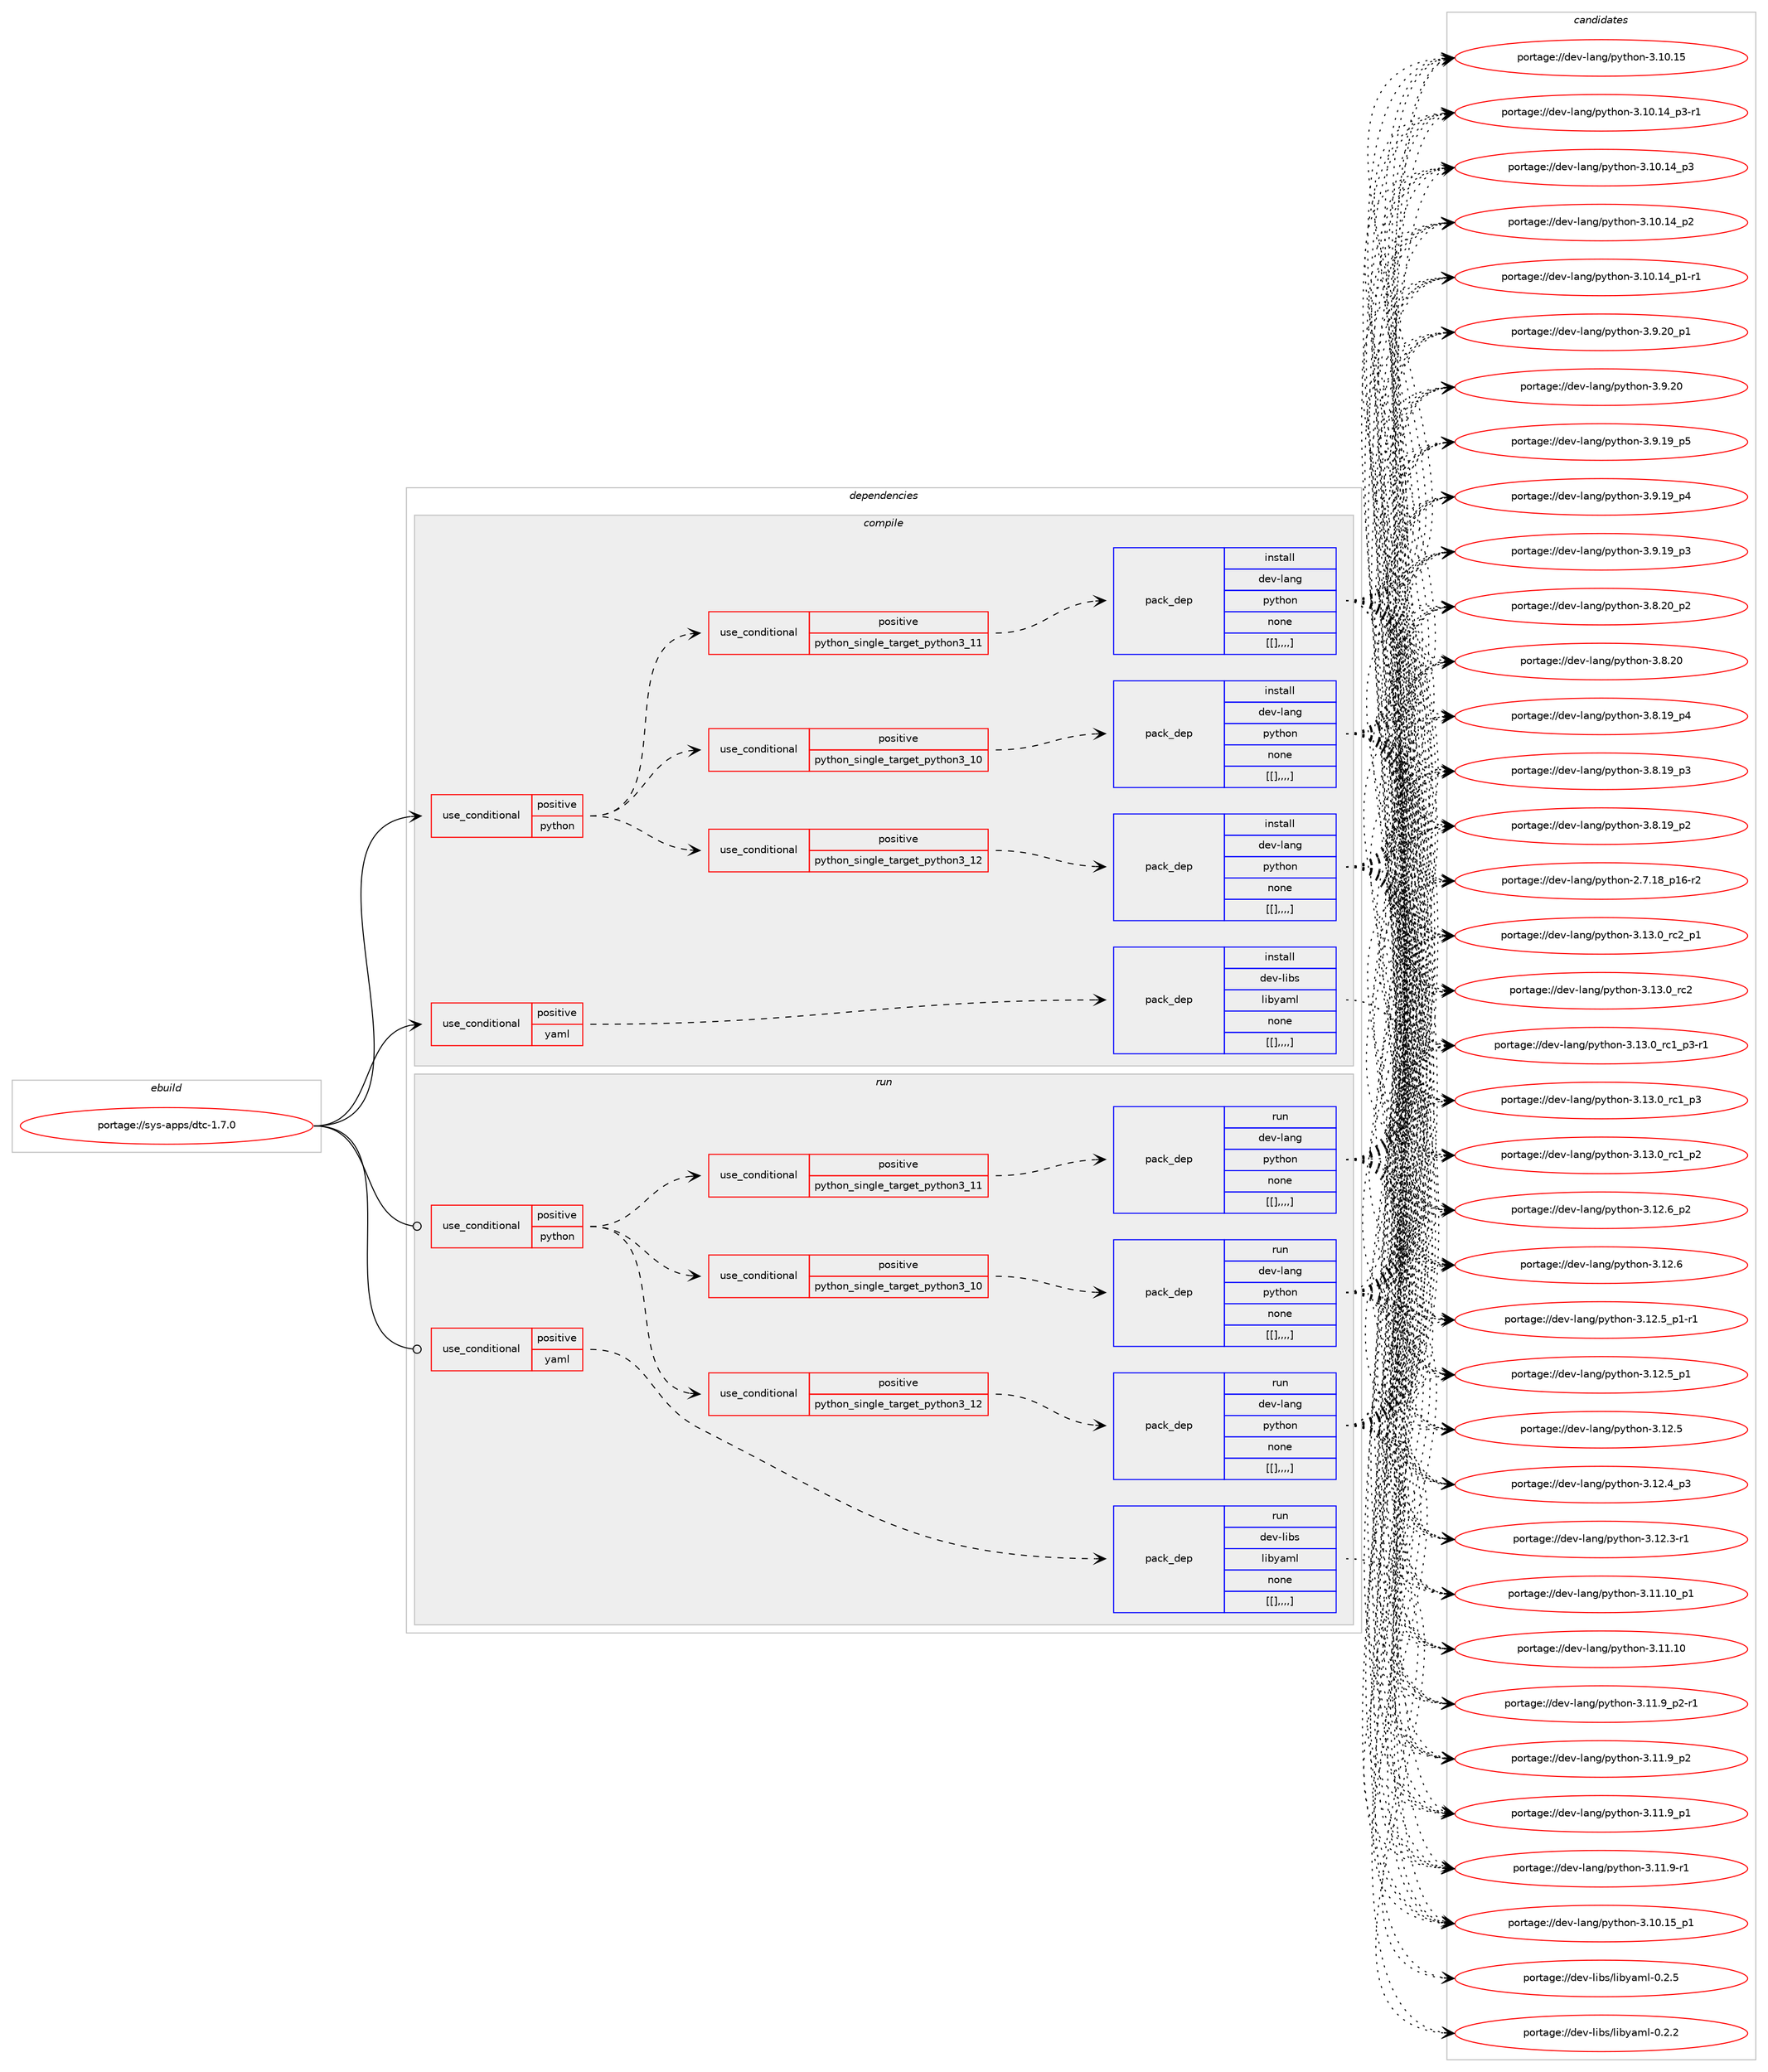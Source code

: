 digraph prolog {

# *************
# Graph options
# *************

newrank=true;
concentrate=true;
compound=true;
graph [rankdir=LR,fontname=Helvetica,fontsize=10,ranksep=1.5];#, ranksep=2.5, nodesep=0.2];
edge  [arrowhead=vee];
node  [fontname=Helvetica,fontsize=10];

# **********
# The ebuild
# **********

subgraph cluster_leftcol {
color=gray;
label=<<i>ebuild</i>>;
id [label="portage://sys-apps/dtc-1.7.0", color=red, width=4, href="../sys-apps/dtc-1.7.0.svg"];
}

# ****************
# The dependencies
# ****************

subgraph cluster_midcol {
color=gray;
label=<<i>dependencies</i>>;
subgraph cluster_compile {
fillcolor="#eeeeee";
style=filled;
label=<<i>compile</i>>;
subgraph cond6299 {
dependency16746 [label=<<TABLE BORDER="0" CELLBORDER="1" CELLSPACING="0" CELLPADDING="4"><TR><TD ROWSPAN="3" CELLPADDING="10">use_conditional</TD></TR><TR><TD>positive</TD></TR><TR><TD>python</TD></TR></TABLE>>, shape=none, color=red];
subgraph cond6300 {
dependency16747 [label=<<TABLE BORDER="0" CELLBORDER="1" CELLSPACING="0" CELLPADDING="4"><TR><TD ROWSPAN="3" CELLPADDING="10">use_conditional</TD></TR><TR><TD>positive</TD></TR><TR><TD>python_single_target_python3_10</TD></TR></TABLE>>, shape=none, color=red];
subgraph pack10396 {
dependency16748 [label=<<TABLE BORDER="0" CELLBORDER="1" CELLSPACING="0" CELLPADDING="4" WIDTH="220"><TR><TD ROWSPAN="6" CELLPADDING="30">pack_dep</TD></TR><TR><TD WIDTH="110">install</TD></TR><TR><TD>dev-lang</TD></TR><TR><TD>python</TD></TR><TR><TD>none</TD></TR><TR><TD>[[],,,,]</TD></TR></TABLE>>, shape=none, color=blue];
}
dependency16747:e -> dependency16748:w [weight=20,style="dashed",arrowhead="vee"];
}
dependency16746:e -> dependency16747:w [weight=20,style="dashed",arrowhead="vee"];
subgraph cond6301 {
dependency16749 [label=<<TABLE BORDER="0" CELLBORDER="1" CELLSPACING="0" CELLPADDING="4"><TR><TD ROWSPAN="3" CELLPADDING="10">use_conditional</TD></TR><TR><TD>positive</TD></TR><TR><TD>python_single_target_python3_11</TD></TR></TABLE>>, shape=none, color=red];
subgraph pack10397 {
dependency16750 [label=<<TABLE BORDER="0" CELLBORDER="1" CELLSPACING="0" CELLPADDING="4" WIDTH="220"><TR><TD ROWSPAN="6" CELLPADDING="30">pack_dep</TD></TR><TR><TD WIDTH="110">install</TD></TR><TR><TD>dev-lang</TD></TR><TR><TD>python</TD></TR><TR><TD>none</TD></TR><TR><TD>[[],,,,]</TD></TR></TABLE>>, shape=none, color=blue];
}
dependency16749:e -> dependency16750:w [weight=20,style="dashed",arrowhead="vee"];
}
dependency16746:e -> dependency16749:w [weight=20,style="dashed",arrowhead="vee"];
subgraph cond6302 {
dependency16751 [label=<<TABLE BORDER="0" CELLBORDER="1" CELLSPACING="0" CELLPADDING="4"><TR><TD ROWSPAN="3" CELLPADDING="10">use_conditional</TD></TR><TR><TD>positive</TD></TR><TR><TD>python_single_target_python3_12</TD></TR></TABLE>>, shape=none, color=red];
subgraph pack10398 {
dependency16752 [label=<<TABLE BORDER="0" CELLBORDER="1" CELLSPACING="0" CELLPADDING="4" WIDTH="220"><TR><TD ROWSPAN="6" CELLPADDING="30">pack_dep</TD></TR><TR><TD WIDTH="110">install</TD></TR><TR><TD>dev-lang</TD></TR><TR><TD>python</TD></TR><TR><TD>none</TD></TR><TR><TD>[[],,,,]</TD></TR></TABLE>>, shape=none, color=blue];
}
dependency16751:e -> dependency16752:w [weight=20,style="dashed",arrowhead="vee"];
}
dependency16746:e -> dependency16751:w [weight=20,style="dashed",arrowhead="vee"];
}
id:e -> dependency16746:w [weight=20,style="solid",arrowhead="vee"];
subgraph cond6303 {
dependency16753 [label=<<TABLE BORDER="0" CELLBORDER="1" CELLSPACING="0" CELLPADDING="4"><TR><TD ROWSPAN="3" CELLPADDING="10">use_conditional</TD></TR><TR><TD>positive</TD></TR><TR><TD>yaml</TD></TR></TABLE>>, shape=none, color=red];
subgraph pack10399 {
dependency16754 [label=<<TABLE BORDER="0" CELLBORDER="1" CELLSPACING="0" CELLPADDING="4" WIDTH="220"><TR><TD ROWSPAN="6" CELLPADDING="30">pack_dep</TD></TR><TR><TD WIDTH="110">install</TD></TR><TR><TD>dev-libs</TD></TR><TR><TD>libyaml</TD></TR><TR><TD>none</TD></TR><TR><TD>[[],,,,]</TD></TR></TABLE>>, shape=none, color=blue];
}
dependency16753:e -> dependency16754:w [weight=20,style="dashed",arrowhead="vee"];
}
id:e -> dependency16753:w [weight=20,style="solid",arrowhead="vee"];
}
subgraph cluster_compileandrun {
fillcolor="#eeeeee";
style=filled;
label=<<i>compile and run</i>>;
}
subgraph cluster_run {
fillcolor="#eeeeee";
style=filled;
label=<<i>run</i>>;
subgraph cond6304 {
dependency16755 [label=<<TABLE BORDER="0" CELLBORDER="1" CELLSPACING="0" CELLPADDING="4"><TR><TD ROWSPAN="3" CELLPADDING="10">use_conditional</TD></TR><TR><TD>positive</TD></TR><TR><TD>python</TD></TR></TABLE>>, shape=none, color=red];
subgraph cond6305 {
dependency16756 [label=<<TABLE BORDER="0" CELLBORDER="1" CELLSPACING="0" CELLPADDING="4"><TR><TD ROWSPAN="3" CELLPADDING="10">use_conditional</TD></TR><TR><TD>positive</TD></TR><TR><TD>python_single_target_python3_10</TD></TR></TABLE>>, shape=none, color=red];
subgraph pack10400 {
dependency16757 [label=<<TABLE BORDER="0" CELLBORDER="1" CELLSPACING="0" CELLPADDING="4" WIDTH="220"><TR><TD ROWSPAN="6" CELLPADDING="30">pack_dep</TD></TR><TR><TD WIDTH="110">run</TD></TR><TR><TD>dev-lang</TD></TR><TR><TD>python</TD></TR><TR><TD>none</TD></TR><TR><TD>[[],,,,]</TD></TR></TABLE>>, shape=none, color=blue];
}
dependency16756:e -> dependency16757:w [weight=20,style="dashed",arrowhead="vee"];
}
dependency16755:e -> dependency16756:w [weight=20,style="dashed",arrowhead="vee"];
subgraph cond6306 {
dependency16758 [label=<<TABLE BORDER="0" CELLBORDER="1" CELLSPACING="0" CELLPADDING="4"><TR><TD ROWSPAN="3" CELLPADDING="10">use_conditional</TD></TR><TR><TD>positive</TD></TR><TR><TD>python_single_target_python3_11</TD></TR></TABLE>>, shape=none, color=red];
subgraph pack10401 {
dependency16759 [label=<<TABLE BORDER="0" CELLBORDER="1" CELLSPACING="0" CELLPADDING="4" WIDTH="220"><TR><TD ROWSPAN="6" CELLPADDING="30">pack_dep</TD></TR><TR><TD WIDTH="110">run</TD></TR><TR><TD>dev-lang</TD></TR><TR><TD>python</TD></TR><TR><TD>none</TD></TR><TR><TD>[[],,,,]</TD></TR></TABLE>>, shape=none, color=blue];
}
dependency16758:e -> dependency16759:w [weight=20,style="dashed",arrowhead="vee"];
}
dependency16755:e -> dependency16758:w [weight=20,style="dashed",arrowhead="vee"];
subgraph cond6307 {
dependency16760 [label=<<TABLE BORDER="0" CELLBORDER="1" CELLSPACING="0" CELLPADDING="4"><TR><TD ROWSPAN="3" CELLPADDING="10">use_conditional</TD></TR><TR><TD>positive</TD></TR><TR><TD>python_single_target_python3_12</TD></TR></TABLE>>, shape=none, color=red];
subgraph pack10402 {
dependency16761 [label=<<TABLE BORDER="0" CELLBORDER="1" CELLSPACING="0" CELLPADDING="4" WIDTH="220"><TR><TD ROWSPAN="6" CELLPADDING="30">pack_dep</TD></TR><TR><TD WIDTH="110">run</TD></TR><TR><TD>dev-lang</TD></TR><TR><TD>python</TD></TR><TR><TD>none</TD></TR><TR><TD>[[],,,,]</TD></TR></TABLE>>, shape=none, color=blue];
}
dependency16760:e -> dependency16761:w [weight=20,style="dashed",arrowhead="vee"];
}
dependency16755:e -> dependency16760:w [weight=20,style="dashed",arrowhead="vee"];
}
id:e -> dependency16755:w [weight=20,style="solid",arrowhead="odot"];
subgraph cond6308 {
dependency16762 [label=<<TABLE BORDER="0" CELLBORDER="1" CELLSPACING="0" CELLPADDING="4"><TR><TD ROWSPAN="3" CELLPADDING="10">use_conditional</TD></TR><TR><TD>positive</TD></TR><TR><TD>yaml</TD></TR></TABLE>>, shape=none, color=red];
subgraph pack10403 {
dependency16763 [label=<<TABLE BORDER="0" CELLBORDER="1" CELLSPACING="0" CELLPADDING="4" WIDTH="220"><TR><TD ROWSPAN="6" CELLPADDING="30">pack_dep</TD></TR><TR><TD WIDTH="110">run</TD></TR><TR><TD>dev-libs</TD></TR><TR><TD>libyaml</TD></TR><TR><TD>none</TD></TR><TR><TD>[[],,,,]</TD></TR></TABLE>>, shape=none, color=blue];
}
dependency16762:e -> dependency16763:w [weight=20,style="dashed",arrowhead="vee"];
}
id:e -> dependency16762:w [weight=20,style="solid",arrowhead="odot"];
}
}

# **************
# The candidates
# **************

subgraph cluster_choices {
rank=same;
color=gray;
label=<<i>candidates</i>>;

subgraph choice10396 {
color=black;
nodesep=1;
choice100101118451089711010347112121116104111110455146495146489511499509511249 [label="portage://dev-lang/python-3.13.0_rc2_p1", color=red, width=4,href="../dev-lang/python-3.13.0_rc2_p1.svg"];
choice10010111845108971101034711212111610411111045514649514648951149950 [label="portage://dev-lang/python-3.13.0_rc2", color=red, width=4,href="../dev-lang/python-3.13.0_rc2.svg"];
choice1001011184510897110103471121211161041111104551464951464895114994995112514511449 [label="portage://dev-lang/python-3.13.0_rc1_p3-r1", color=red, width=4,href="../dev-lang/python-3.13.0_rc1_p3-r1.svg"];
choice100101118451089711010347112121116104111110455146495146489511499499511251 [label="portage://dev-lang/python-3.13.0_rc1_p3", color=red, width=4,href="../dev-lang/python-3.13.0_rc1_p3.svg"];
choice100101118451089711010347112121116104111110455146495146489511499499511250 [label="portage://dev-lang/python-3.13.0_rc1_p2", color=red, width=4,href="../dev-lang/python-3.13.0_rc1_p2.svg"];
choice100101118451089711010347112121116104111110455146495046549511250 [label="portage://dev-lang/python-3.12.6_p2", color=red, width=4,href="../dev-lang/python-3.12.6_p2.svg"];
choice10010111845108971101034711212111610411111045514649504654 [label="portage://dev-lang/python-3.12.6", color=red, width=4,href="../dev-lang/python-3.12.6.svg"];
choice1001011184510897110103471121211161041111104551464950465395112494511449 [label="portage://dev-lang/python-3.12.5_p1-r1", color=red, width=4,href="../dev-lang/python-3.12.5_p1-r1.svg"];
choice100101118451089711010347112121116104111110455146495046539511249 [label="portage://dev-lang/python-3.12.5_p1", color=red, width=4,href="../dev-lang/python-3.12.5_p1.svg"];
choice10010111845108971101034711212111610411111045514649504653 [label="portage://dev-lang/python-3.12.5", color=red, width=4,href="../dev-lang/python-3.12.5.svg"];
choice100101118451089711010347112121116104111110455146495046529511251 [label="portage://dev-lang/python-3.12.4_p3", color=red, width=4,href="../dev-lang/python-3.12.4_p3.svg"];
choice100101118451089711010347112121116104111110455146495046514511449 [label="portage://dev-lang/python-3.12.3-r1", color=red, width=4,href="../dev-lang/python-3.12.3-r1.svg"];
choice10010111845108971101034711212111610411111045514649494649489511249 [label="portage://dev-lang/python-3.11.10_p1", color=red, width=4,href="../dev-lang/python-3.11.10_p1.svg"];
choice1001011184510897110103471121211161041111104551464949464948 [label="portage://dev-lang/python-3.11.10", color=red, width=4,href="../dev-lang/python-3.11.10.svg"];
choice1001011184510897110103471121211161041111104551464949465795112504511449 [label="portage://dev-lang/python-3.11.9_p2-r1", color=red, width=4,href="../dev-lang/python-3.11.9_p2-r1.svg"];
choice100101118451089711010347112121116104111110455146494946579511250 [label="portage://dev-lang/python-3.11.9_p2", color=red, width=4,href="../dev-lang/python-3.11.9_p2.svg"];
choice100101118451089711010347112121116104111110455146494946579511249 [label="portage://dev-lang/python-3.11.9_p1", color=red, width=4,href="../dev-lang/python-3.11.9_p1.svg"];
choice100101118451089711010347112121116104111110455146494946574511449 [label="portage://dev-lang/python-3.11.9-r1", color=red, width=4,href="../dev-lang/python-3.11.9-r1.svg"];
choice10010111845108971101034711212111610411111045514649484649539511249 [label="portage://dev-lang/python-3.10.15_p1", color=red, width=4,href="../dev-lang/python-3.10.15_p1.svg"];
choice1001011184510897110103471121211161041111104551464948464953 [label="portage://dev-lang/python-3.10.15", color=red, width=4,href="../dev-lang/python-3.10.15.svg"];
choice100101118451089711010347112121116104111110455146494846495295112514511449 [label="portage://dev-lang/python-3.10.14_p3-r1", color=red, width=4,href="../dev-lang/python-3.10.14_p3-r1.svg"];
choice10010111845108971101034711212111610411111045514649484649529511251 [label="portage://dev-lang/python-3.10.14_p3", color=red, width=4,href="../dev-lang/python-3.10.14_p3.svg"];
choice10010111845108971101034711212111610411111045514649484649529511250 [label="portage://dev-lang/python-3.10.14_p2", color=red, width=4,href="../dev-lang/python-3.10.14_p2.svg"];
choice100101118451089711010347112121116104111110455146494846495295112494511449 [label="portage://dev-lang/python-3.10.14_p1-r1", color=red, width=4,href="../dev-lang/python-3.10.14_p1-r1.svg"];
choice100101118451089711010347112121116104111110455146574650489511249 [label="portage://dev-lang/python-3.9.20_p1", color=red, width=4,href="../dev-lang/python-3.9.20_p1.svg"];
choice10010111845108971101034711212111610411111045514657465048 [label="portage://dev-lang/python-3.9.20", color=red, width=4,href="../dev-lang/python-3.9.20.svg"];
choice100101118451089711010347112121116104111110455146574649579511253 [label="portage://dev-lang/python-3.9.19_p5", color=red, width=4,href="../dev-lang/python-3.9.19_p5.svg"];
choice100101118451089711010347112121116104111110455146574649579511252 [label="portage://dev-lang/python-3.9.19_p4", color=red, width=4,href="../dev-lang/python-3.9.19_p4.svg"];
choice100101118451089711010347112121116104111110455146574649579511251 [label="portage://dev-lang/python-3.9.19_p3", color=red, width=4,href="../dev-lang/python-3.9.19_p3.svg"];
choice100101118451089711010347112121116104111110455146564650489511250 [label="portage://dev-lang/python-3.8.20_p2", color=red, width=4,href="../dev-lang/python-3.8.20_p2.svg"];
choice10010111845108971101034711212111610411111045514656465048 [label="portage://dev-lang/python-3.8.20", color=red, width=4,href="../dev-lang/python-3.8.20.svg"];
choice100101118451089711010347112121116104111110455146564649579511252 [label="portage://dev-lang/python-3.8.19_p4", color=red, width=4,href="../dev-lang/python-3.8.19_p4.svg"];
choice100101118451089711010347112121116104111110455146564649579511251 [label="portage://dev-lang/python-3.8.19_p3", color=red, width=4,href="../dev-lang/python-3.8.19_p3.svg"];
choice100101118451089711010347112121116104111110455146564649579511250 [label="portage://dev-lang/python-3.8.19_p2", color=red, width=4,href="../dev-lang/python-3.8.19_p2.svg"];
choice100101118451089711010347112121116104111110455046554649569511249544511450 [label="portage://dev-lang/python-2.7.18_p16-r2", color=red, width=4,href="../dev-lang/python-2.7.18_p16-r2.svg"];
dependency16748:e -> choice100101118451089711010347112121116104111110455146495146489511499509511249:w [style=dotted,weight="100"];
dependency16748:e -> choice10010111845108971101034711212111610411111045514649514648951149950:w [style=dotted,weight="100"];
dependency16748:e -> choice1001011184510897110103471121211161041111104551464951464895114994995112514511449:w [style=dotted,weight="100"];
dependency16748:e -> choice100101118451089711010347112121116104111110455146495146489511499499511251:w [style=dotted,weight="100"];
dependency16748:e -> choice100101118451089711010347112121116104111110455146495146489511499499511250:w [style=dotted,weight="100"];
dependency16748:e -> choice100101118451089711010347112121116104111110455146495046549511250:w [style=dotted,weight="100"];
dependency16748:e -> choice10010111845108971101034711212111610411111045514649504654:w [style=dotted,weight="100"];
dependency16748:e -> choice1001011184510897110103471121211161041111104551464950465395112494511449:w [style=dotted,weight="100"];
dependency16748:e -> choice100101118451089711010347112121116104111110455146495046539511249:w [style=dotted,weight="100"];
dependency16748:e -> choice10010111845108971101034711212111610411111045514649504653:w [style=dotted,weight="100"];
dependency16748:e -> choice100101118451089711010347112121116104111110455146495046529511251:w [style=dotted,weight="100"];
dependency16748:e -> choice100101118451089711010347112121116104111110455146495046514511449:w [style=dotted,weight="100"];
dependency16748:e -> choice10010111845108971101034711212111610411111045514649494649489511249:w [style=dotted,weight="100"];
dependency16748:e -> choice1001011184510897110103471121211161041111104551464949464948:w [style=dotted,weight="100"];
dependency16748:e -> choice1001011184510897110103471121211161041111104551464949465795112504511449:w [style=dotted,weight="100"];
dependency16748:e -> choice100101118451089711010347112121116104111110455146494946579511250:w [style=dotted,weight="100"];
dependency16748:e -> choice100101118451089711010347112121116104111110455146494946579511249:w [style=dotted,weight="100"];
dependency16748:e -> choice100101118451089711010347112121116104111110455146494946574511449:w [style=dotted,weight="100"];
dependency16748:e -> choice10010111845108971101034711212111610411111045514649484649539511249:w [style=dotted,weight="100"];
dependency16748:e -> choice1001011184510897110103471121211161041111104551464948464953:w [style=dotted,weight="100"];
dependency16748:e -> choice100101118451089711010347112121116104111110455146494846495295112514511449:w [style=dotted,weight="100"];
dependency16748:e -> choice10010111845108971101034711212111610411111045514649484649529511251:w [style=dotted,weight="100"];
dependency16748:e -> choice10010111845108971101034711212111610411111045514649484649529511250:w [style=dotted,weight="100"];
dependency16748:e -> choice100101118451089711010347112121116104111110455146494846495295112494511449:w [style=dotted,weight="100"];
dependency16748:e -> choice100101118451089711010347112121116104111110455146574650489511249:w [style=dotted,weight="100"];
dependency16748:e -> choice10010111845108971101034711212111610411111045514657465048:w [style=dotted,weight="100"];
dependency16748:e -> choice100101118451089711010347112121116104111110455146574649579511253:w [style=dotted,weight="100"];
dependency16748:e -> choice100101118451089711010347112121116104111110455146574649579511252:w [style=dotted,weight="100"];
dependency16748:e -> choice100101118451089711010347112121116104111110455146574649579511251:w [style=dotted,weight="100"];
dependency16748:e -> choice100101118451089711010347112121116104111110455146564650489511250:w [style=dotted,weight="100"];
dependency16748:e -> choice10010111845108971101034711212111610411111045514656465048:w [style=dotted,weight="100"];
dependency16748:e -> choice100101118451089711010347112121116104111110455146564649579511252:w [style=dotted,weight="100"];
dependency16748:e -> choice100101118451089711010347112121116104111110455146564649579511251:w [style=dotted,weight="100"];
dependency16748:e -> choice100101118451089711010347112121116104111110455146564649579511250:w [style=dotted,weight="100"];
dependency16748:e -> choice100101118451089711010347112121116104111110455046554649569511249544511450:w [style=dotted,weight="100"];
}
subgraph choice10397 {
color=black;
nodesep=1;
choice100101118451089711010347112121116104111110455146495146489511499509511249 [label="portage://dev-lang/python-3.13.0_rc2_p1", color=red, width=4,href="../dev-lang/python-3.13.0_rc2_p1.svg"];
choice10010111845108971101034711212111610411111045514649514648951149950 [label="portage://dev-lang/python-3.13.0_rc2", color=red, width=4,href="../dev-lang/python-3.13.0_rc2.svg"];
choice1001011184510897110103471121211161041111104551464951464895114994995112514511449 [label="portage://dev-lang/python-3.13.0_rc1_p3-r1", color=red, width=4,href="../dev-lang/python-3.13.0_rc1_p3-r1.svg"];
choice100101118451089711010347112121116104111110455146495146489511499499511251 [label="portage://dev-lang/python-3.13.0_rc1_p3", color=red, width=4,href="../dev-lang/python-3.13.0_rc1_p3.svg"];
choice100101118451089711010347112121116104111110455146495146489511499499511250 [label="portage://dev-lang/python-3.13.0_rc1_p2", color=red, width=4,href="../dev-lang/python-3.13.0_rc1_p2.svg"];
choice100101118451089711010347112121116104111110455146495046549511250 [label="portage://dev-lang/python-3.12.6_p2", color=red, width=4,href="../dev-lang/python-3.12.6_p2.svg"];
choice10010111845108971101034711212111610411111045514649504654 [label="portage://dev-lang/python-3.12.6", color=red, width=4,href="../dev-lang/python-3.12.6.svg"];
choice1001011184510897110103471121211161041111104551464950465395112494511449 [label="portage://dev-lang/python-3.12.5_p1-r1", color=red, width=4,href="../dev-lang/python-3.12.5_p1-r1.svg"];
choice100101118451089711010347112121116104111110455146495046539511249 [label="portage://dev-lang/python-3.12.5_p1", color=red, width=4,href="../dev-lang/python-3.12.5_p1.svg"];
choice10010111845108971101034711212111610411111045514649504653 [label="portage://dev-lang/python-3.12.5", color=red, width=4,href="../dev-lang/python-3.12.5.svg"];
choice100101118451089711010347112121116104111110455146495046529511251 [label="portage://dev-lang/python-3.12.4_p3", color=red, width=4,href="../dev-lang/python-3.12.4_p3.svg"];
choice100101118451089711010347112121116104111110455146495046514511449 [label="portage://dev-lang/python-3.12.3-r1", color=red, width=4,href="../dev-lang/python-3.12.3-r1.svg"];
choice10010111845108971101034711212111610411111045514649494649489511249 [label="portage://dev-lang/python-3.11.10_p1", color=red, width=4,href="../dev-lang/python-3.11.10_p1.svg"];
choice1001011184510897110103471121211161041111104551464949464948 [label="portage://dev-lang/python-3.11.10", color=red, width=4,href="../dev-lang/python-3.11.10.svg"];
choice1001011184510897110103471121211161041111104551464949465795112504511449 [label="portage://dev-lang/python-3.11.9_p2-r1", color=red, width=4,href="../dev-lang/python-3.11.9_p2-r1.svg"];
choice100101118451089711010347112121116104111110455146494946579511250 [label="portage://dev-lang/python-3.11.9_p2", color=red, width=4,href="../dev-lang/python-3.11.9_p2.svg"];
choice100101118451089711010347112121116104111110455146494946579511249 [label="portage://dev-lang/python-3.11.9_p1", color=red, width=4,href="../dev-lang/python-3.11.9_p1.svg"];
choice100101118451089711010347112121116104111110455146494946574511449 [label="portage://dev-lang/python-3.11.9-r1", color=red, width=4,href="../dev-lang/python-3.11.9-r1.svg"];
choice10010111845108971101034711212111610411111045514649484649539511249 [label="portage://dev-lang/python-3.10.15_p1", color=red, width=4,href="../dev-lang/python-3.10.15_p1.svg"];
choice1001011184510897110103471121211161041111104551464948464953 [label="portage://dev-lang/python-3.10.15", color=red, width=4,href="../dev-lang/python-3.10.15.svg"];
choice100101118451089711010347112121116104111110455146494846495295112514511449 [label="portage://dev-lang/python-3.10.14_p3-r1", color=red, width=4,href="../dev-lang/python-3.10.14_p3-r1.svg"];
choice10010111845108971101034711212111610411111045514649484649529511251 [label="portage://dev-lang/python-3.10.14_p3", color=red, width=4,href="../dev-lang/python-3.10.14_p3.svg"];
choice10010111845108971101034711212111610411111045514649484649529511250 [label="portage://dev-lang/python-3.10.14_p2", color=red, width=4,href="../dev-lang/python-3.10.14_p2.svg"];
choice100101118451089711010347112121116104111110455146494846495295112494511449 [label="portage://dev-lang/python-3.10.14_p1-r1", color=red, width=4,href="../dev-lang/python-3.10.14_p1-r1.svg"];
choice100101118451089711010347112121116104111110455146574650489511249 [label="portage://dev-lang/python-3.9.20_p1", color=red, width=4,href="../dev-lang/python-3.9.20_p1.svg"];
choice10010111845108971101034711212111610411111045514657465048 [label="portage://dev-lang/python-3.9.20", color=red, width=4,href="../dev-lang/python-3.9.20.svg"];
choice100101118451089711010347112121116104111110455146574649579511253 [label="portage://dev-lang/python-3.9.19_p5", color=red, width=4,href="../dev-lang/python-3.9.19_p5.svg"];
choice100101118451089711010347112121116104111110455146574649579511252 [label="portage://dev-lang/python-3.9.19_p4", color=red, width=4,href="../dev-lang/python-3.9.19_p4.svg"];
choice100101118451089711010347112121116104111110455146574649579511251 [label="portage://dev-lang/python-3.9.19_p3", color=red, width=4,href="../dev-lang/python-3.9.19_p3.svg"];
choice100101118451089711010347112121116104111110455146564650489511250 [label="portage://dev-lang/python-3.8.20_p2", color=red, width=4,href="../dev-lang/python-3.8.20_p2.svg"];
choice10010111845108971101034711212111610411111045514656465048 [label="portage://dev-lang/python-3.8.20", color=red, width=4,href="../dev-lang/python-3.8.20.svg"];
choice100101118451089711010347112121116104111110455146564649579511252 [label="portage://dev-lang/python-3.8.19_p4", color=red, width=4,href="../dev-lang/python-3.8.19_p4.svg"];
choice100101118451089711010347112121116104111110455146564649579511251 [label="portage://dev-lang/python-3.8.19_p3", color=red, width=4,href="../dev-lang/python-3.8.19_p3.svg"];
choice100101118451089711010347112121116104111110455146564649579511250 [label="portage://dev-lang/python-3.8.19_p2", color=red, width=4,href="../dev-lang/python-3.8.19_p2.svg"];
choice100101118451089711010347112121116104111110455046554649569511249544511450 [label="portage://dev-lang/python-2.7.18_p16-r2", color=red, width=4,href="../dev-lang/python-2.7.18_p16-r2.svg"];
dependency16750:e -> choice100101118451089711010347112121116104111110455146495146489511499509511249:w [style=dotted,weight="100"];
dependency16750:e -> choice10010111845108971101034711212111610411111045514649514648951149950:w [style=dotted,weight="100"];
dependency16750:e -> choice1001011184510897110103471121211161041111104551464951464895114994995112514511449:w [style=dotted,weight="100"];
dependency16750:e -> choice100101118451089711010347112121116104111110455146495146489511499499511251:w [style=dotted,weight="100"];
dependency16750:e -> choice100101118451089711010347112121116104111110455146495146489511499499511250:w [style=dotted,weight="100"];
dependency16750:e -> choice100101118451089711010347112121116104111110455146495046549511250:w [style=dotted,weight="100"];
dependency16750:e -> choice10010111845108971101034711212111610411111045514649504654:w [style=dotted,weight="100"];
dependency16750:e -> choice1001011184510897110103471121211161041111104551464950465395112494511449:w [style=dotted,weight="100"];
dependency16750:e -> choice100101118451089711010347112121116104111110455146495046539511249:w [style=dotted,weight="100"];
dependency16750:e -> choice10010111845108971101034711212111610411111045514649504653:w [style=dotted,weight="100"];
dependency16750:e -> choice100101118451089711010347112121116104111110455146495046529511251:w [style=dotted,weight="100"];
dependency16750:e -> choice100101118451089711010347112121116104111110455146495046514511449:w [style=dotted,weight="100"];
dependency16750:e -> choice10010111845108971101034711212111610411111045514649494649489511249:w [style=dotted,weight="100"];
dependency16750:e -> choice1001011184510897110103471121211161041111104551464949464948:w [style=dotted,weight="100"];
dependency16750:e -> choice1001011184510897110103471121211161041111104551464949465795112504511449:w [style=dotted,weight="100"];
dependency16750:e -> choice100101118451089711010347112121116104111110455146494946579511250:w [style=dotted,weight="100"];
dependency16750:e -> choice100101118451089711010347112121116104111110455146494946579511249:w [style=dotted,weight="100"];
dependency16750:e -> choice100101118451089711010347112121116104111110455146494946574511449:w [style=dotted,weight="100"];
dependency16750:e -> choice10010111845108971101034711212111610411111045514649484649539511249:w [style=dotted,weight="100"];
dependency16750:e -> choice1001011184510897110103471121211161041111104551464948464953:w [style=dotted,weight="100"];
dependency16750:e -> choice100101118451089711010347112121116104111110455146494846495295112514511449:w [style=dotted,weight="100"];
dependency16750:e -> choice10010111845108971101034711212111610411111045514649484649529511251:w [style=dotted,weight="100"];
dependency16750:e -> choice10010111845108971101034711212111610411111045514649484649529511250:w [style=dotted,weight="100"];
dependency16750:e -> choice100101118451089711010347112121116104111110455146494846495295112494511449:w [style=dotted,weight="100"];
dependency16750:e -> choice100101118451089711010347112121116104111110455146574650489511249:w [style=dotted,weight="100"];
dependency16750:e -> choice10010111845108971101034711212111610411111045514657465048:w [style=dotted,weight="100"];
dependency16750:e -> choice100101118451089711010347112121116104111110455146574649579511253:w [style=dotted,weight="100"];
dependency16750:e -> choice100101118451089711010347112121116104111110455146574649579511252:w [style=dotted,weight="100"];
dependency16750:e -> choice100101118451089711010347112121116104111110455146574649579511251:w [style=dotted,weight="100"];
dependency16750:e -> choice100101118451089711010347112121116104111110455146564650489511250:w [style=dotted,weight="100"];
dependency16750:e -> choice10010111845108971101034711212111610411111045514656465048:w [style=dotted,weight="100"];
dependency16750:e -> choice100101118451089711010347112121116104111110455146564649579511252:w [style=dotted,weight="100"];
dependency16750:e -> choice100101118451089711010347112121116104111110455146564649579511251:w [style=dotted,weight="100"];
dependency16750:e -> choice100101118451089711010347112121116104111110455146564649579511250:w [style=dotted,weight="100"];
dependency16750:e -> choice100101118451089711010347112121116104111110455046554649569511249544511450:w [style=dotted,weight="100"];
}
subgraph choice10398 {
color=black;
nodesep=1;
choice100101118451089711010347112121116104111110455146495146489511499509511249 [label="portage://dev-lang/python-3.13.0_rc2_p1", color=red, width=4,href="../dev-lang/python-3.13.0_rc2_p1.svg"];
choice10010111845108971101034711212111610411111045514649514648951149950 [label="portage://dev-lang/python-3.13.0_rc2", color=red, width=4,href="../dev-lang/python-3.13.0_rc2.svg"];
choice1001011184510897110103471121211161041111104551464951464895114994995112514511449 [label="portage://dev-lang/python-3.13.0_rc1_p3-r1", color=red, width=4,href="../dev-lang/python-3.13.0_rc1_p3-r1.svg"];
choice100101118451089711010347112121116104111110455146495146489511499499511251 [label="portage://dev-lang/python-3.13.0_rc1_p3", color=red, width=4,href="../dev-lang/python-3.13.0_rc1_p3.svg"];
choice100101118451089711010347112121116104111110455146495146489511499499511250 [label="portage://dev-lang/python-3.13.0_rc1_p2", color=red, width=4,href="../dev-lang/python-3.13.0_rc1_p2.svg"];
choice100101118451089711010347112121116104111110455146495046549511250 [label="portage://dev-lang/python-3.12.6_p2", color=red, width=4,href="../dev-lang/python-3.12.6_p2.svg"];
choice10010111845108971101034711212111610411111045514649504654 [label="portage://dev-lang/python-3.12.6", color=red, width=4,href="../dev-lang/python-3.12.6.svg"];
choice1001011184510897110103471121211161041111104551464950465395112494511449 [label="portage://dev-lang/python-3.12.5_p1-r1", color=red, width=4,href="../dev-lang/python-3.12.5_p1-r1.svg"];
choice100101118451089711010347112121116104111110455146495046539511249 [label="portage://dev-lang/python-3.12.5_p1", color=red, width=4,href="../dev-lang/python-3.12.5_p1.svg"];
choice10010111845108971101034711212111610411111045514649504653 [label="portage://dev-lang/python-3.12.5", color=red, width=4,href="../dev-lang/python-3.12.5.svg"];
choice100101118451089711010347112121116104111110455146495046529511251 [label="portage://dev-lang/python-3.12.4_p3", color=red, width=4,href="../dev-lang/python-3.12.4_p3.svg"];
choice100101118451089711010347112121116104111110455146495046514511449 [label="portage://dev-lang/python-3.12.3-r1", color=red, width=4,href="../dev-lang/python-3.12.3-r1.svg"];
choice10010111845108971101034711212111610411111045514649494649489511249 [label="portage://dev-lang/python-3.11.10_p1", color=red, width=4,href="../dev-lang/python-3.11.10_p1.svg"];
choice1001011184510897110103471121211161041111104551464949464948 [label="portage://dev-lang/python-3.11.10", color=red, width=4,href="../dev-lang/python-3.11.10.svg"];
choice1001011184510897110103471121211161041111104551464949465795112504511449 [label="portage://dev-lang/python-3.11.9_p2-r1", color=red, width=4,href="../dev-lang/python-3.11.9_p2-r1.svg"];
choice100101118451089711010347112121116104111110455146494946579511250 [label="portage://dev-lang/python-3.11.9_p2", color=red, width=4,href="../dev-lang/python-3.11.9_p2.svg"];
choice100101118451089711010347112121116104111110455146494946579511249 [label="portage://dev-lang/python-3.11.9_p1", color=red, width=4,href="../dev-lang/python-3.11.9_p1.svg"];
choice100101118451089711010347112121116104111110455146494946574511449 [label="portage://dev-lang/python-3.11.9-r1", color=red, width=4,href="../dev-lang/python-3.11.9-r1.svg"];
choice10010111845108971101034711212111610411111045514649484649539511249 [label="portage://dev-lang/python-3.10.15_p1", color=red, width=4,href="../dev-lang/python-3.10.15_p1.svg"];
choice1001011184510897110103471121211161041111104551464948464953 [label="portage://dev-lang/python-3.10.15", color=red, width=4,href="../dev-lang/python-3.10.15.svg"];
choice100101118451089711010347112121116104111110455146494846495295112514511449 [label="portage://dev-lang/python-3.10.14_p3-r1", color=red, width=4,href="../dev-lang/python-3.10.14_p3-r1.svg"];
choice10010111845108971101034711212111610411111045514649484649529511251 [label="portage://dev-lang/python-3.10.14_p3", color=red, width=4,href="../dev-lang/python-3.10.14_p3.svg"];
choice10010111845108971101034711212111610411111045514649484649529511250 [label="portage://dev-lang/python-3.10.14_p2", color=red, width=4,href="../dev-lang/python-3.10.14_p2.svg"];
choice100101118451089711010347112121116104111110455146494846495295112494511449 [label="portage://dev-lang/python-3.10.14_p1-r1", color=red, width=4,href="../dev-lang/python-3.10.14_p1-r1.svg"];
choice100101118451089711010347112121116104111110455146574650489511249 [label="portage://dev-lang/python-3.9.20_p1", color=red, width=4,href="../dev-lang/python-3.9.20_p1.svg"];
choice10010111845108971101034711212111610411111045514657465048 [label="portage://dev-lang/python-3.9.20", color=red, width=4,href="../dev-lang/python-3.9.20.svg"];
choice100101118451089711010347112121116104111110455146574649579511253 [label="portage://dev-lang/python-3.9.19_p5", color=red, width=4,href="../dev-lang/python-3.9.19_p5.svg"];
choice100101118451089711010347112121116104111110455146574649579511252 [label="portage://dev-lang/python-3.9.19_p4", color=red, width=4,href="../dev-lang/python-3.9.19_p4.svg"];
choice100101118451089711010347112121116104111110455146574649579511251 [label="portage://dev-lang/python-3.9.19_p3", color=red, width=4,href="../dev-lang/python-3.9.19_p3.svg"];
choice100101118451089711010347112121116104111110455146564650489511250 [label="portage://dev-lang/python-3.8.20_p2", color=red, width=4,href="../dev-lang/python-3.8.20_p2.svg"];
choice10010111845108971101034711212111610411111045514656465048 [label="portage://dev-lang/python-3.8.20", color=red, width=4,href="../dev-lang/python-3.8.20.svg"];
choice100101118451089711010347112121116104111110455146564649579511252 [label="portage://dev-lang/python-3.8.19_p4", color=red, width=4,href="../dev-lang/python-3.8.19_p4.svg"];
choice100101118451089711010347112121116104111110455146564649579511251 [label="portage://dev-lang/python-3.8.19_p3", color=red, width=4,href="../dev-lang/python-3.8.19_p3.svg"];
choice100101118451089711010347112121116104111110455146564649579511250 [label="portage://dev-lang/python-3.8.19_p2", color=red, width=4,href="../dev-lang/python-3.8.19_p2.svg"];
choice100101118451089711010347112121116104111110455046554649569511249544511450 [label="portage://dev-lang/python-2.7.18_p16-r2", color=red, width=4,href="../dev-lang/python-2.7.18_p16-r2.svg"];
dependency16752:e -> choice100101118451089711010347112121116104111110455146495146489511499509511249:w [style=dotted,weight="100"];
dependency16752:e -> choice10010111845108971101034711212111610411111045514649514648951149950:w [style=dotted,weight="100"];
dependency16752:e -> choice1001011184510897110103471121211161041111104551464951464895114994995112514511449:w [style=dotted,weight="100"];
dependency16752:e -> choice100101118451089711010347112121116104111110455146495146489511499499511251:w [style=dotted,weight="100"];
dependency16752:e -> choice100101118451089711010347112121116104111110455146495146489511499499511250:w [style=dotted,weight="100"];
dependency16752:e -> choice100101118451089711010347112121116104111110455146495046549511250:w [style=dotted,weight="100"];
dependency16752:e -> choice10010111845108971101034711212111610411111045514649504654:w [style=dotted,weight="100"];
dependency16752:e -> choice1001011184510897110103471121211161041111104551464950465395112494511449:w [style=dotted,weight="100"];
dependency16752:e -> choice100101118451089711010347112121116104111110455146495046539511249:w [style=dotted,weight="100"];
dependency16752:e -> choice10010111845108971101034711212111610411111045514649504653:w [style=dotted,weight="100"];
dependency16752:e -> choice100101118451089711010347112121116104111110455146495046529511251:w [style=dotted,weight="100"];
dependency16752:e -> choice100101118451089711010347112121116104111110455146495046514511449:w [style=dotted,weight="100"];
dependency16752:e -> choice10010111845108971101034711212111610411111045514649494649489511249:w [style=dotted,weight="100"];
dependency16752:e -> choice1001011184510897110103471121211161041111104551464949464948:w [style=dotted,weight="100"];
dependency16752:e -> choice1001011184510897110103471121211161041111104551464949465795112504511449:w [style=dotted,weight="100"];
dependency16752:e -> choice100101118451089711010347112121116104111110455146494946579511250:w [style=dotted,weight="100"];
dependency16752:e -> choice100101118451089711010347112121116104111110455146494946579511249:w [style=dotted,weight="100"];
dependency16752:e -> choice100101118451089711010347112121116104111110455146494946574511449:w [style=dotted,weight="100"];
dependency16752:e -> choice10010111845108971101034711212111610411111045514649484649539511249:w [style=dotted,weight="100"];
dependency16752:e -> choice1001011184510897110103471121211161041111104551464948464953:w [style=dotted,weight="100"];
dependency16752:e -> choice100101118451089711010347112121116104111110455146494846495295112514511449:w [style=dotted,weight="100"];
dependency16752:e -> choice10010111845108971101034711212111610411111045514649484649529511251:w [style=dotted,weight="100"];
dependency16752:e -> choice10010111845108971101034711212111610411111045514649484649529511250:w [style=dotted,weight="100"];
dependency16752:e -> choice100101118451089711010347112121116104111110455146494846495295112494511449:w [style=dotted,weight="100"];
dependency16752:e -> choice100101118451089711010347112121116104111110455146574650489511249:w [style=dotted,weight="100"];
dependency16752:e -> choice10010111845108971101034711212111610411111045514657465048:w [style=dotted,weight="100"];
dependency16752:e -> choice100101118451089711010347112121116104111110455146574649579511253:w [style=dotted,weight="100"];
dependency16752:e -> choice100101118451089711010347112121116104111110455146574649579511252:w [style=dotted,weight="100"];
dependency16752:e -> choice100101118451089711010347112121116104111110455146574649579511251:w [style=dotted,weight="100"];
dependency16752:e -> choice100101118451089711010347112121116104111110455146564650489511250:w [style=dotted,weight="100"];
dependency16752:e -> choice10010111845108971101034711212111610411111045514656465048:w [style=dotted,weight="100"];
dependency16752:e -> choice100101118451089711010347112121116104111110455146564649579511252:w [style=dotted,weight="100"];
dependency16752:e -> choice100101118451089711010347112121116104111110455146564649579511251:w [style=dotted,weight="100"];
dependency16752:e -> choice100101118451089711010347112121116104111110455146564649579511250:w [style=dotted,weight="100"];
dependency16752:e -> choice100101118451089711010347112121116104111110455046554649569511249544511450:w [style=dotted,weight="100"];
}
subgraph choice10399 {
color=black;
nodesep=1;
choice1001011184510810598115471081059812197109108454846504653 [label="portage://dev-libs/libyaml-0.2.5", color=red, width=4,href="../dev-libs/libyaml-0.2.5.svg"];
choice1001011184510810598115471081059812197109108454846504650 [label="portage://dev-libs/libyaml-0.2.2", color=red, width=4,href="../dev-libs/libyaml-0.2.2.svg"];
dependency16754:e -> choice1001011184510810598115471081059812197109108454846504653:w [style=dotted,weight="100"];
dependency16754:e -> choice1001011184510810598115471081059812197109108454846504650:w [style=dotted,weight="100"];
}
subgraph choice10400 {
color=black;
nodesep=1;
choice100101118451089711010347112121116104111110455146495146489511499509511249 [label="portage://dev-lang/python-3.13.0_rc2_p1", color=red, width=4,href="../dev-lang/python-3.13.0_rc2_p1.svg"];
choice10010111845108971101034711212111610411111045514649514648951149950 [label="portage://dev-lang/python-3.13.0_rc2", color=red, width=4,href="../dev-lang/python-3.13.0_rc2.svg"];
choice1001011184510897110103471121211161041111104551464951464895114994995112514511449 [label="portage://dev-lang/python-3.13.0_rc1_p3-r1", color=red, width=4,href="../dev-lang/python-3.13.0_rc1_p3-r1.svg"];
choice100101118451089711010347112121116104111110455146495146489511499499511251 [label="portage://dev-lang/python-3.13.0_rc1_p3", color=red, width=4,href="../dev-lang/python-3.13.0_rc1_p3.svg"];
choice100101118451089711010347112121116104111110455146495146489511499499511250 [label="portage://dev-lang/python-3.13.0_rc1_p2", color=red, width=4,href="../dev-lang/python-3.13.0_rc1_p2.svg"];
choice100101118451089711010347112121116104111110455146495046549511250 [label="portage://dev-lang/python-3.12.6_p2", color=red, width=4,href="../dev-lang/python-3.12.6_p2.svg"];
choice10010111845108971101034711212111610411111045514649504654 [label="portage://dev-lang/python-3.12.6", color=red, width=4,href="../dev-lang/python-3.12.6.svg"];
choice1001011184510897110103471121211161041111104551464950465395112494511449 [label="portage://dev-lang/python-3.12.5_p1-r1", color=red, width=4,href="../dev-lang/python-3.12.5_p1-r1.svg"];
choice100101118451089711010347112121116104111110455146495046539511249 [label="portage://dev-lang/python-3.12.5_p1", color=red, width=4,href="../dev-lang/python-3.12.5_p1.svg"];
choice10010111845108971101034711212111610411111045514649504653 [label="portage://dev-lang/python-3.12.5", color=red, width=4,href="../dev-lang/python-3.12.5.svg"];
choice100101118451089711010347112121116104111110455146495046529511251 [label="portage://dev-lang/python-3.12.4_p3", color=red, width=4,href="../dev-lang/python-3.12.4_p3.svg"];
choice100101118451089711010347112121116104111110455146495046514511449 [label="portage://dev-lang/python-3.12.3-r1", color=red, width=4,href="../dev-lang/python-3.12.3-r1.svg"];
choice10010111845108971101034711212111610411111045514649494649489511249 [label="portage://dev-lang/python-3.11.10_p1", color=red, width=4,href="../dev-lang/python-3.11.10_p1.svg"];
choice1001011184510897110103471121211161041111104551464949464948 [label="portage://dev-lang/python-3.11.10", color=red, width=4,href="../dev-lang/python-3.11.10.svg"];
choice1001011184510897110103471121211161041111104551464949465795112504511449 [label="portage://dev-lang/python-3.11.9_p2-r1", color=red, width=4,href="../dev-lang/python-3.11.9_p2-r1.svg"];
choice100101118451089711010347112121116104111110455146494946579511250 [label="portage://dev-lang/python-3.11.9_p2", color=red, width=4,href="../dev-lang/python-3.11.9_p2.svg"];
choice100101118451089711010347112121116104111110455146494946579511249 [label="portage://dev-lang/python-3.11.9_p1", color=red, width=4,href="../dev-lang/python-3.11.9_p1.svg"];
choice100101118451089711010347112121116104111110455146494946574511449 [label="portage://dev-lang/python-3.11.9-r1", color=red, width=4,href="../dev-lang/python-3.11.9-r1.svg"];
choice10010111845108971101034711212111610411111045514649484649539511249 [label="portage://dev-lang/python-3.10.15_p1", color=red, width=4,href="../dev-lang/python-3.10.15_p1.svg"];
choice1001011184510897110103471121211161041111104551464948464953 [label="portage://dev-lang/python-3.10.15", color=red, width=4,href="../dev-lang/python-3.10.15.svg"];
choice100101118451089711010347112121116104111110455146494846495295112514511449 [label="portage://dev-lang/python-3.10.14_p3-r1", color=red, width=4,href="../dev-lang/python-3.10.14_p3-r1.svg"];
choice10010111845108971101034711212111610411111045514649484649529511251 [label="portage://dev-lang/python-3.10.14_p3", color=red, width=4,href="../dev-lang/python-3.10.14_p3.svg"];
choice10010111845108971101034711212111610411111045514649484649529511250 [label="portage://dev-lang/python-3.10.14_p2", color=red, width=4,href="../dev-lang/python-3.10.14_p2.svg"];
choice100101118451089711010347112121116104111110455146494846495295112494511449 [label="portage://dev-lang/python-3.10.14_p1-r1", color=red, width=4,href="../dev-lang/python-3.10.14_p1-r1.svg"];
choice100101118451089711010347112121116104111110455146574650489511249 [label="portage://dev-lang/python-3.9.20_p1", color=red, width=4,href="../dev-lang/python-3.9.20_p1.svg"];
choice10010111845108971101034711212111610411111045514657465048 [label="portage://dev-lang/python-3.9.20", color=red, width=4,href="../dev-lang/python-3.9.20.svg"];
choice100101118451089711010347112121116104111110455146574649579511253 [label="portage://dev-lang/python-3.9.19_p5", color=red, width=4,href="../dev-lang/python-3.9.19_p5.svg"];
choice100101118451089711010347112121116104111110455146574649579511252 [label="portage://dev-lang/python-3.9.19_p4", color=red, width=4,href="../dev-lang/python-3.9.19_p4.svg"];
choice100101118451089711010347112121116104111110455146574649579511251 [label="portage://dev-lang/python-3.9.19_p3", color=red, width=4,href="../dev-lang/python-3.9.19_p3.svg"];
choice100101118451089711010347112121116104111110455146564650489511250 [label="portage://dev-lang/python-3.8.20_p2", color=red, width=4,href="../dev-lang/python-3.8.20_p2.svg"];
choice10010111845108971101034711212111610411111045514656465048 [label="portage://dev-lang/python-3.8.20", color=red, width=4,href="../dev-lang/python-3.8.20.svg"];
choice100101118451089711010347112121116104111110455146564649579511252 [label="portage://dev-lang/python-3.8.19_p4", color=red, width=4,href="../dev-lang/python-3.8.19_p4.svg"];
choice100101118451089711010347112121116104111110455146564649579511251 [label="portage://dev-lang/python-3.8.19_p3", color=red, width=4,href="../dev-lang/python-3.8.19_p3.svg"];
choice100101118451089711010347112121116104111110455146564649579511250 [label="portage://dev-lang/python-3.8.19_p2", color=red, width=4,href="../dev-lang/python-3.8.19_p2.svg"];
choice100101118451089711010347112121116104111110455046554649569511249544511450 [label="portage://dev-lang/python-2.7.18_p16-r2", color=red, width=4,href="../dev-lang/python-2.7.18_p16-r2.svg"];
dependency16757:e -> choice100101118451089711010347112121116104111110455146495146489511499509511249:w [style=dotted,weight="100"];
dependency16757:e -> choice10010111845108971101034711212111610411111045514649514648951149950:w [style=dotted,weight="100"];
dependency16757:e -> choice1001011184510897110103471121211161041111104551464951464895114994995112514511449:w [style=dotted,weight="100"];
dependency16757:e -> choice100101118451089711010347112121116104111110455146495146489511499499511251:w [style=dotted,weight="100"];
dependency16757:e -> choice100101118451089711010347112121116104111110455146495146489511499499511250:w [style=dotted,weight="100"];
dependency16757:e -> choice100101118451089711010347112121116104111110455146495046549511250:w [style=dotted,weight="100"];
dependency16757:e -> choice10010111845108971101034711212111610411111045514649504654:w [style=dotted,weight="100"];
dependency16757:e -> choice1001011184510897110103471121211161041111104551464950465395112494511449:w [style=dotted,weight="100"];
dependency16757:e -> choice100101118451089711010347112121116104111110455146495046539511249:w [style=dotted,weight="100"];
dependency16757:e -> choice10010111845108971101034711212111610411111045514649504653:w [style=dotted,weight="100"];
dependency16757:e -> choice100101118451089711010347112121116104111110455146495046529511251:w [style=dotted,weight="100"];
dependency16757:e -> choice100101118451089711010347112121116104111110455146495046514511449:w [style=dotted,weight="100"];
dependency16757:e -> choice10010111845108971101034711212111610411111045514649494649489511249:w [style=dotted,weight="100"];
dependency16757:e -> choice1001011184510897110103471121211161041111104551464949464948:w [style=dotted,weight="100"];
dependency16757:e -> choice1001011184510897110103471121211161041111104551464949465795112504511449:w [style=dotted,weight="100"];
dependency16757:e -> choice100101118451089711010347112121116104111110455146494946579511250:w [style=dotted,weight="100"];
dependency16757:e -> choice100101118451089711010347112121116104111110455146494946579511249:w [style=dotted,weight="100"];
dependency16757:e -> choice100101118451089711010347112121116104111110455146494946574511449:w [style=dotted,weight="100"];
dependency16757:e -> choice10010111845108971101034711212111610411111045514649484649539511249:w [style=dotted,weight="100"];
dependency16757:e -> choice1001011184510897110103471121211161041111104551464948464953:w [style=dotted,weight="100"];
dependency16757:e -> choice100101118451089711010347112121116104111110455146494846495295112514511449:w [style=dotted,weight="100"];
dependency16757:e -> choice10010111845108971101034711212111610411111045514649484649529511251:w [style=dotted,weight="100"];
dependency16757:e -> choice10010111845108971101034711212111610411111045514649484649529511250:w [style=dotted,weight="100"];
dependency16757:e -> choice100101118451089711010347112121116104111110455146494846495295112494511449:w [style=dotted,weight="100"];
dependency16757:e -> choice100101118451089711010347112121116104111110455146574650489511249:w [style=dotted,weight="100"];
dependency16757:e -> choice10010111845108971101034711212111610411111045514657465048:w [style=dotted,weight="100"];
dependency16757:e -> choice100101118451089711010347112121116104111110455146574649579511253:w [style=dotted,weight="100"];
dependency16757:e -> choice100101118451089711010347112121116104111110455146574649579511252:w [style=dotted,weight="100"];
dependency16757:e -> choice100101118451089711010347112121116104111110455146574649579511251:w [style=dotted,weight="100"];
dependency16757:e -> choice100101118451089711010347112121116104111110455146564650489511250:w [style=dotted,weight="100"];
dependency16757:e -> choice10010111845108971101034711212111610411111045514656465048:w [style=dotted,weight="100"];
dependency16757:e -> choice100101118451089711010347112121116104111110455146564649579511252:w [style=dotted,weight="100"];
dependency16757:e -> choice100101118451089711010347112121116104111110455146564649579511251:w [style=dotted,weight="100"];
dependency16757:e -> choice100101118451089711010347112121116104111110455146564649579511250:w [style=dotted,weight="100"];
dependency16757:e -> choice100101118451089711010347112121116104111110455046554649569511249544511450:w [style=dotted,weight="100"];
}
subgraph choice10401 {
color=black;
nodesep=1;
choice100101118451089711010347112121116104111110455146495146489511499509511249 [label="portage://dev-lang/python-3.13.0_rc2_p1", color=red, width=4,href="../dev-lang/python-3.13.0_rc2_p1.svg"];
choice10010111845108971101034711212111610411111045514649514648951149950 [label="portage://dev-lang/python-3.13.0_rc2", color=red, width=4,href="../dev-lang/python-3.13.0_rc2.svg"];
choice1001011184510897110103471121211161041111104551464951464895114994995112514511449 [label="portage://dev-lang/python-3.13.0_rc1_p3-r1", color=red, width=4,href="../dev-lang/python-3.13.0_rc1_p3-r1.svg"];
choice100101118451089711010347112121116104111110455146495146489511499499511251 [label="portage://dev-lang/python-3.13.0_rc1_p3", color=red, width=4,href="../dev-lang/python-3.13.0_rc1_p3.svg"];
choice100101118451089711010347112121116104111110455146495146489511499499511250 [label="portage://dev-lang/python-3.13.0_rc1_p2", color=red, width=4,href="../dev-lang/python-3.13.0_rc1_p2.svg"];
choice100101118451089711010347112121116104111110455146495046549511250 [label="portage://dev-lang/python-3.12.6_p2", color=red, width=4,href="../dev-lang/python-3.12.6_p2.svg"];
choice10010111845108971101034711212111610411111045514649504654 [label="portage://dev-lang/python-3.12.6", color=red, width=4,href="../dev-lang/python-3.12.6.svg"];
choice1001011184510897110103471121211161041111104551464950465395112494511449 [label="portage://dev-lang/python-3.12.5_p1-r1", color=red, width=4,href="../dev-lang/python-3.12.5_p1-r1.svg"];
choice100101118451089711010347112121116104111110455146495046539511249 [label="portage://dev-lang/python-3.12.5_p1", color=red, width=4,href="../dev-lang/python-3.12.5_p1.svg"];
choice10010111845108971101034711212111610411111045514649504653 [label="portage://dev-lang/python-3.12.5", color=red, width=4,href="../dev-lang/python-3.12.5.svg"];
choice100101118451089711010347112121116104111110455146495046529511251 [label="portage://dev-lang/python-3.12.4_p3", color=red, width=4,href="../dev-lang/python-3.12.4_p3.svg"];
choice100101118451089711010347112121116104111110455146495046514511449 [label="portage://dev-lang/python-3.12.3-r1", color=red, width=4,href="../dev-lang/python-3.12.3-r1.svg"];
choice10010111845108971101034711212111610411111045514649494649489511249 [label="portage://dev-lang/python-3.11.10_p1", color=red, width=4,href="../dev-lang/python-3.11.10_p1.svg"];
choice1001011184510897110103471121211161041111104551464949464948 [label="portage://dev-lang/python-3.11.10", color=red, width=4,href="../dev-lang/python-3.11.10.svg"];
choice1001011184510897110103471121211161041111104551464949465795112504511449 [label="portage://dev-lang/python-3.11.9_p2-r1", color=red, width=4,href="../dev-lang/python-3.11.9_p2-r1.svg"];
choice100101118451089711010347112121116104111110455146494946579511250 [label="portage://dev-lang/python-3.11.9_p2", color=red, width=4,href="../dev-lang/python-3.11.9_p2.svg"];
choice100101118451089711010347112121116104111110455146494946579511249 [label="portage://dev-lang/python-3.11.9_p1", color=red, width=4,href="../dev-lang/python-3.11.9_p1.svg"];
choice100101118451089711010347112121116104111110455146494946574511449 [label="portage://dev-lang/python-3.11.9-r1", color=red, width=4,href="../dev-lang/python-3.11.9-r1.svg"];
choice10010111845108971101034711212111610411111045514649484649539511249 [label="portage://dev-lang/python-3.10.15_p1", color=red, width=4,href="../dev-lang/python-3.10.15_p1.svg"];
choice1001011184510897110103471121211161041111104551464948464953 [label="portage://dev-lang/python-3.10.15", color=red, width=4,href="../dev-lang/python-3.10.15.svg"];
choice100101118451089711010347112121116104111110455146494846495295112514511449 [label="portage://dev-lang/python-3.10.14_p3-r1", color=red, width=4,href="../dev-lang/python-3.10.14_p3-r1.svg"];
choice10010111845108971101034711212111610411111045514649484649529511251 [label="portage://dev-lang/python-3.10.14_p3", color=red, width=4,href="../dev-lang/python-3.10.14_p3.svg"];
choice10010111845108971101034711212111610411111045514649484649529511250 [label="portage://dev-lang/python-3.10.14_p2", color=red, width=4,href="../dev-lang/python-3.10.14_p2.svg"];
choice100101118451089711010347112121116104111110455146494846495295112494511449 [label="portage://dev-lang/python-3.10.14_p1-r1", color=red, width=4,href="../dev-lang/python-3.10.14_p1-r1.svg"];
choice100101118451089711010347112121116104111110455146574650489511249 [label="portage://dev-lang/python-3.9.20_p1", color=red, width=4,href="../dev-lang/python-3.9.20_p1.svg"];
choice10010111845108971101034711212111610411111045514657465048 [label="portage://dev-lang/python-3.9.20", color=red, width=4,href="../dev-lang/python-3.9.20.svg"];
choice100101118451089711010347112121116104111110455146574649579511253 [label="portage://dev-lang/python-3.9.19_p5", color=red, width=4,href="../dev-lang/python-3.9.19_p5.svg"];
choice100101118451089711010347112121116104111110455146574649579511252 [label="portage://dev-lang/python-3.9.19_p4", color=red, width=4,href="../dev-lang/python-3.9.19_p4.svg"];
choice100101118451089711010347112121116104111110455146574649579511251 [label="portage://dev-lang/python-3.9.19_p3", color=red, width=4,href="../dev-lang/python-3.9.19_p3.svg"];
choice100101118451089711010347112121116104111110455146564650489511250 [label="portage://dev-lang/python-3.8.20_p2", color=red, width=4,href="../dev-lang/python-3.8.20_p2.svg"];
choice10010111845108971101034711212111610411111045514656465048 [label="portage://dev-lang/python-3.8.20", color=red, width=4,href="../dev-lang/python-3.8.20.svg"];
choice100101118451089711010347112121116104111110455146564649579511252 [label="portage://dev-lang/python-3.8.19_p4", color=red, width=4,href="../dev-lang/python-3.8.19_p4.svg"];
choice100101118451089711010347112121116104111110455146564649579511251 [label="portage://dev-lang/python-3.8.19_p3", color=red, width=4,href="../dev-lang/python-3.8.19_p3.svg"];
choice100101118451089711010347112121116104111110455146564649579511250 [label="portage://dev-lang/python-3.8.19_p2", color=red, width=4,href="../dev-lang/python-3.8.19_p2.svg"];
choice100101118451089711010347112121116104111110455046554649569511249544511450 [label="portage://dev-lang/python-2.7.18_p16-r2", color=red, width=4,href="../dev-lang/python-2.7.18_p16-r2.svg"];
dependency16759:e -> choice100101118451089711010347112121116104111110455146495146489511499509511249:w [style=dotted,weight="100"];
dependency16759:e -> choice10010111845108971101034711212111610411111045514649514648951149950:w [style=dotted,weight="100"];
dependency16759:e -> choice1001011184510897110103471121211161041111104551464951464895114994995112514511449:w [style=dotted,weight="100"];
dependency16759:e -> choice100101118451089711010347112121116104111110455146495146489511499499511251:w [style=dotted,weight="100"];
dependency16759:e -> choice100101118451089711010347112121116104111110455146495146489511499499511250:w [style=dotted,weight="100"];
dependency16759:e -> choice100101118451089711010347112121116104111110455146495046549511250:w [style=dotted,weight="100"];
dependency16759:e -> choice10010111845108971101034711212111610411111045514649504654:w [style=dotted,weight="100"];
dependency16759:e -> choice1001011184510897110103471121211161041111104551464950465395112494511449:w [style=dotted,weight="100"];
dependency16759:e -> choice100101118451089711010347112121116104111110455146495046539511249:w [style=dotted,weight="100"];
dependency16759:e -> choice10010111845108971101034711212111610411111045514649504653:w [style=dotted,weight="100"];
dependency16759:e -> choice100101118451089711010347112121116104111110455146495046529511251:w [style=dotted,weight="100"];
dependency16759:e -> choice100101118451089711010347112121116104111110455146495046514511449:w [style=dotted,weight="100"];
dependency16759:e -> choice10010111845108971101034711212111610411111045514649494649489511249:w [style=dotted,weight="100"];
dependency16759:e -> choice1001011184510897110103471121211161041111104551464949464948:w [style=dotted,weight="100"];
dependency16759:e -> choice1001011184510897110103471121211161041111104551464949465795112504511449:w [style=dotted,weight="100"];
dependency16759:e -> choice100101118451089711010347112121116104111110455146494946579511250:w [style=dotted,weight="100"];
dependency16759:e -> choice100101118451089711010347112121116104111110455146494946579511249:w [style=dotted,weight="100"];
dependency16759:e -> choice100101118451089711010347112121116104111110455146494946574511449:w [style=dotted,weight="100"];
dependency16759:e -> choice10010111845108971101034711212111610411111045514649484649539511249:w [style=dotted,weight="100"];
dependency16759:e -> choice1001011184510897110103471121211161041111104551464948464953:w [style=dotted,weight="100"];
dependency16759:e -> choice100101118451089711010347112121116104111110455146494846495295112514511449:w [style=dotted,weight="100"];
dependency16759:e -> choice10010111845108971101034711212111610411111045514649484649529511251:w [style=dotted,weight="100"];
dependency16759:e -> choice10010111845108971101034711212111610411111045514649484649529511250:w [style=dotted,weight="100"];
dependency16759:e -> choice100101118451089711010347112121116104111110455146494846495295112494511449:w [style=dotted,weight="100"];
dependency16759:e -> choice100101118451089711010347112121116104111110455146574650489511249:w [style=dotted,weight="100"];
dependency16759:e -> choice10010111845108971101034711212111610411111045514657465048:w [style=dotted,weight="100"];
dependency16759:e -> choice100101118451089711010347112121116104111110455146574649579511253:w [style=dotted,weight="100"];
dependency16759:e -> choice100101118451089711010347112121116104111110455146574649579511252:w [style=dotted,weight="100"];
dependency16759:e -> choice100101118451089711010347112121116104111110455146574649579511251:w [style=dotted,weight="100"];
dependency16759:e -> choice100101118451089711010347112121116104111110455146564650489511250:w [style=dotted,weight="100"];
dependency16759:e -> choice10010111845108971101034711212111610411111045514656465048:w [style=dotted,weight="100"];
dependency16759:e -> choice100101118451089711010347112121116104111110455146564649579511252:w [style=dotted,weight="100"];
dependency16759:e -> choice100101118451089711010347112121116104111110455146564649579511251:w [style=dotted,weight="100"];
dependency16759:e -> choice100101118451089711010347112121116104111110455146564649579511250:w [style=dotted,weight="100"];
dependency16759:e -> choice100101118451089711010347112121116104111110455046554649569511249544511450:w [style=dotted,weight="100"];
}
subgraph choice10402 {
color=black;
nodesep=1;
choice100101118451089711010347112121116104111110455146495146489511499509511249 [label="portage://dev-lang/python-3.13.0_rc2_p1", color=red, width=4,href="../dev-lang/python-3.13.0_rc2_p1.svg"];
choice10010111845108971101034711212111610411111045514649514648951149950 [label="portage://dev-lang/python-3.13.0_rc2", color=red, width=4,href="../dev-lang/python-3.13.0_rc2.svg"];
choice1001011184510897110103471121211161041111104551464951464895114994995112514511449 [label="portage://dev-lang/python-3.13.0_rc1_p3-r1", color=red, width=4,href="../dev-lang/python-3.13.0_rc1_p3-r1.svg"];
choice100101118451089711010347112121116104111110455146495146489511499499511251 [label="portage://dev-lang/python-3.13.0_rc1_p3", color=red, width=4,href="../dev-lang/python-3.13.0_rc1_p3.svg"];
choice100101118451089711010347112121116104111110455146495146489511499499511250 [label="portage://dev-lang/python-3.13.0_rc1_p2", color=red, width=4,href="../dev-lang/python-3.13.0_rc1_p2.svg"];
choice100101118451089711010347112121116104111110455146495046549511250 [label="portage://dev-lang/python-3.12.6_p2", color=red, width=4,href="../dev-lang/python-3.12.6_p2.svg"];
choice10010111845108971101034711212111610411111045514649504654 [label="portage://dev-lang/python-3.12.6", color=red, width=4,href="../dev-lang/python-3.12.6.svg"];
choice1001011184510897110103471121211161041111104551464950465395112494511449 [label="portage://dev-lang/python-3.12.5_p1-r1", color=red, width=4,href="../dev-lang/python-3.12.5_p1-r1.svg"];
choice100101118451089711010347112121116104111110455146495046539511249 [label="portage://dev-lang/python-3.12.5_p1", color=red, width=4,href="../dev-lang/python-3.12.5_p1.svg"];
choice10010111845108971101034711212111610411111045514649504653 [label="portage://dev-lang/python-3.12.5", color=red, width=4,href="../dev-lang/python-3.12.5.svg"];
choice100101118451089711010347112121116104111110455146495046529511251 [label="portage://dev-lang/python-3.12.4_p3", color=red, width=4,href="../dev-lang/python-3.12.4_p3.svg"];
choice100101118451089711010347112121116104111110455146495046514511449 [label="portage://dev-lang/python-3.12.3-r1", color=red, width=4,href="../dev-lang/python-3.12.3-r1.svg"];
choice10010111845108971101034711212111610411111045514649494649489511249 [label="portage://dev-lang/python-3.11.10_p1", color=red, width=4,href="../dev-lang/python-3.11.10_p1.svg"];
choice1001011184510897110103471121211161041111104551464949464948 [label="portage://dev-lang/python-3.11.10", color=red, width=4,href="../dev-lang/python-3.11.10.svg"];
choice1001011184510897110103471121211161041111104551464949465795112504511449 [label="portage://dev-lang/python-3.11.9_p2-r1", color=red, width=4,href="../dev-lang/python-3.11.9_p2-r1.svg"];
choice100101118451089711010347112121116104111110455146494946579511250 [label="portage://dev-lang/python-3.11.9_p2", color=red, width=4,href="../dev-lang/python-3.11.9_p2.svg"];
choice100101118451089711010347112121116104111110455146494946579511249 [label="portage://dev-lang/python-3.11.9_p1", color=red, width=4,href="../dev-lang/python-3.11.9_p1.svg"];
choice100101118451089711010347112121116104111110455146494946574511449 [label="portage://dev-lang/python-3.11.9-r1", color=red, width=4,href="../dev-lang/python-3.11.9-r1.svg"];
choice10010111845108971101034711212111610411111045514649484649539511249 [label="portage://dev-lang/python-3.10.15_p1", color=red, width=4,href="../dev-lang/python-3.10.15_p1.svg"];
choice1001011184510897110103471121211161041111104551464948464953 [label="portage://dev-lang/python-3.10.15", color=red, width=4,href="../dev-lang/python-3.10.15.svg"];
choice100101118451089711010347112121116104111110455146494846495295112514511449 [label="portage://dev-lang/python-3.10.14_p3-r1", color=red, width=4,href="../dev-lang/python-3.10.14_p3-r1.svg"];
choice10010111845108971101034711212111610411111045514649484649529511251 [label="portage://dev-lang/python-3.10.14_p3", color=red, width=4,href="../dev-lang/python-3.10.14_p3.svg"];
choice10010111845108971101034711212111610411111045514649484649529511250 [label="portage://dev-lang/python-3.10.14_p2", color=red, width=4,href="../dev-lang/python-3.10.14_p2.svg"];
choice100101118451089711010347112121116104111110455146494846495295112494511449 [label="portage://dev-lang/python-3.10.14_p1-r1", color=red, width=4,href="../dev-lang/python-3.10.14_p1-r1.svg"];
choice100101118451089711010347112121116104111110455146574650489511249 [label="portage://dev-lang/python-3.9.20_p1", color=red, width=4,href="../dev-lang/python-3.9.20_p1.svg"];
choice10010111845108971101034711212111610411111045514657465048 [label="portage://dev-lang/python-3.9.20", color=red, width=4,href="../dev-lang/python-3.9.20.svg"];
choice100101118451089711010347112121116104111110455146574649579511253 [label="portage://dev-lang/python-3.9.19_p5", color=red, width=4,href="../dev-lang/python-3.9.19_p5.svg"];
choice100101118451089711010347112121116104111110455146574649579511252 [label="portage://dev-lang/python-3.9.19_p4", color=red, width=4,href="../dev-lang/python-3.9.19_p4.svg"];
choice100101118451089711010347112121116104111110455146574649579511251 [label="portage://dev-lang/python-3.9.19_p3", color=red, width=4,href="../dev-lang/python-3.9.19_p3.svg"];
choice100101118451089711010347112121116104111110455146564650489511250 [label="portage://dev-lang/python-3.8.20_p2", color=red, width=4,href="../dev-lang/python-3.8.20_p2.svg"];
choice10010111845108971101034711212111610411111045514656465048 [label="portage://dev-lang/python-3.8.20", color=red, width=4,href="../dev-lang/python-3.8.20.svg"];
choice100101118451089711010347112121116104111110455146564649579511252 [label="portage://dev-lang/python-3.8.19_p4", color=red, width=4,href="../dev-lang/python-3.8.19_p4.svg"];
choice100101118451089711010347112121116104111110455146564649579511251 [label="portage://dev-lang/python-3.8.19_p3", color=red, width=4,href="../dev-lang/python-3.8.19_p3.svg"];
choice100101118451089711010347112121116104111110455146564649579511250 [label="portage://dev-lang/python-3.8.19_p2", color=red, width=4,href="../dev-lang/python-3.8.19_p2.svg"];
choice100101118451089711010347112121116104111110455046554649569511249544511450 [label="portage://dev-lang/python-2.7.18_p16-r2", color=red, width=4,href="../dev-lang/python-2.7.18_p16-r2.svg"];
dependency16761:e -> choice100101118451089711010347112121116104111110455146495146489511499509511249:w [style=dotted,weight="100"];
dependency16761:e -> choice10010111845108971101034711212111610411111045514649514648951149950:w [style=dotted,weight="100"];
dependency16761:e -> choice1001011184510897110103471121211161041111104551464951464895114994995112514511449:w [style=dotted,weight="100"];
dependency16761:e -> choice100101118451089711010347112121116104111110455146495146489511499499511251:w [style=dotted,weight="100"];
dependency16761:e -> choice100101118451089711010347112121116104111110455146495146489511499499511250:w [style=dotted,weight="100"];
dependency16761:e -> choice100101118451089711010347112121116104111110455146495046549511250:w [style=dotted,weight="100"];
dependency16761:e -> choice10010111845108971101034711212111610411111045514649504654:w [style=dotted,weight="100"];
dependency16761:e -> choice1001011184510897110103471121211161041111104551464950465395112494511449:w [style=dotted,weight="100"];
dependency16761:e -> choice100101118451089711010347112121116104111110455146495046539511249:w [style=dotted,weight="100"];
dependency16761:e -> choice10010111845108971101034711212111610411111045514649504653:w [style=dotted,weight="100"];
dependency16761:e -> choice100101118451089711010347112121116104111110455146495046529511251:w [style=dotted,weight="100"];
dependency16761:e -> choice100101118451089711010347112121116104111110455146495046514511449:w [style=dotted,weight="100"];
dependency16761:e -> choice10010111845108971101034711212111610411111045514649494649489511249:w [style=dotted,weight="100"];
dependency16761:e -> choice1001011184510897110103471121211161041111104551464949464948:w [style=dotted,weight="100"];
dependency16761:e -> choice1001011184510897110103471121211161041111104551464949465795112504511449:w [style=dotted,weight="100"];
dependency16761:e -> choice100101118451089711010347112121116104111110455146494946579511250:w [style=dotted,weight="100"];
dependency16761:e -> choice100101118451089711010347112121116104111110455146494946579511249:w [style=dotted,weight="100"];
dependency16761:e -> choice100101118451089711010347112121116104111110455146494946574511449:w [style=dotted,weight="100"];
dependency16761:e -> choice10010111845108971101034711212111610411111045514649484649539511249:w [style=dotted,weight="100"];
dependency16761:e -> choice1001011184510897110103471121211161041111104551464948464953:w [style=dotted,weight="100"];
dependency16761:e -> choice100101118451089711010347112121116104111110455146494846495295112514511449:w [style=dotted,weight="100"];
dependency16761:e -> choice10010111845108971101034711212111610411111045514649484649529511251:w [style=dotted,weight="100"];
dependency16761:e -> choice10010111845108971101034711212111610411111045514649484649529511250:w [style=dotted,weight="100"];
dependency16761:e -> choice100101118451089711010347112121116104111110455146494846495295112494511449:w [style=dotted,weight="100"];
dependency16761:e -> choice100101118451089711010347112121116104111110455146574650489511249:w [style=dotted,weight="100"];
dependency16761:e -> choice10010111845108971101034711212111610411111045514657465048:w [style=dotted,weight="100"];
dependency16761:e -> choice100101118451089711010347112121116104111110455146574649579511253:w [style=dotted,weight="100"];
dependency16761:e -> choice100101118451089711010347112121116104111110455146574649579511252:w [style=dotted,weight="100"];
dependency16761:e -> choice100101118451089711010347112121116104111110455146574649579511251:w [style=dotted,weight="100"];
dependency16761:e -> choice100101118451089711010347112121116104111110455146564650489511250:w [style=dotted,weight="100"];
dependency16761:e -> choice10010111845108971101034711212111610411111045514656465048:w [style=dotted,weight="100"];
dependency16761:e -> choice100101118451089711010347112121116104111110455146564649579511252:w [style=dotted,weight="100"];
dependency16761:e -> choice100101118451089711010347112121116104111110455146564649579511251:w [style=dotted,weight="100"];
dependency16761:e -> choice100101118451089711010347112121116104111110455146564649579511250:w [style=dotted,weight="100"];
dependency16761:e -> choice100101118451089711010347112121116104111110455046554649569511249544511450:w [style=dotted,weight="100"];
}
subgraph choice10403 {
color=black;
nodesep=1;
choice1001011184510810598115471081059812197109108454846504653 [label="portage://dev-libs/libyaml-0.2.5", color=red, width=4,href="../dev-libs/libyaml-0.2.5.svg"];
choice1001011184510810598115471081059812197109108454846504650 [label="portage://dev-libs/libyaml-0.2.2", color=red, width=4,href="../dev-libs/libyaml-0.2.2.svg"];
dependency16763:e -> choice1001011184510810598115471081059812197109108454846504653:w [style=dotted,weight="100"];
dependency16763:e -> choice1001011184510810598115471081059812197109108454846504650:w [style=dotted,weight="100"];
}
}

}
